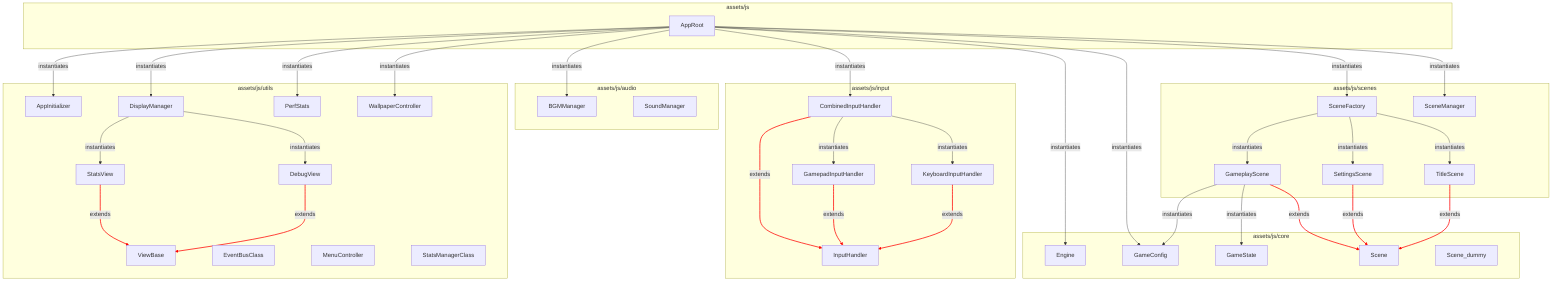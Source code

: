 %% Generated from generate_class_graph.js %%
%%{init:{"flowchart":{"ranker":"tight-tree","nodeSpacing":100,"rankSpacing":70}}}%%
flowchart TB
  subgraph cluster_0["assets/js"]
    AppRoot
  end
  subgraph cluster_1["assets/js/audio"]
    BGMManager
    SoundManager
  end
  subgraph cluster_2["assets/js/input"]
    CombinedInputHandler
    GamepadInputHandler
    InputHandler
    KeyboardInputHandler
  end
  subgraph cluster_3["assets/js/core"]
    Engine
    GameConfig
    GameState
    Scene
    Scene_dummy
  end
  subgraph cluster_4["assets/js/scenes"]
    GameplayScene
    SceneFactory
    SceneManager
    SettingsScene
    TitleScene
  end
  subgraph cluster_5["assets/js/utils"]
    AppInitializer
    ViewBase
    StatsView
    DebugView
    DisplayManager
    EventBusClass
    MenuController
    PerfStats
    StatsManagerClass
    WallpaperController
  end
  CombinedInputHandler -->|extends| InputHandler
  GamepadInputHandler -->|extends| InputHandler
  KeyboardInputHandler -->|extends| InputHandler
  GameplayScene -->|extends| Scene
  SettingsScene -->|extends| Scene
  TitleScene -->|extends| Scene
  StatsView -->|extends| ViewBase
  DebugView -->|extends| ViewBase
  AppRoot -->|instantiates| BGMManager
  AppRoot -->|instantiates| CombinedInputHandler
  AppRoot -->|instantiates| GameConfig
  AppRoot -->|instantiates| Engine
  AppRoot -->|instantiates| SceneFactory
  AppRoot -->|instantiates| SceneManager
  AppRoot -->|instantiates| PerfStats
  AppRoot -->|instantiates| DisplayManager
  AppRoot -->|instantiates| WallpaperController
  AppRoot -->|instantiates| AppInitializer
  CombinedInputHandler -->|instantiates| KeyboardInputHandler
  CombinedInputHandler -->|instantiates| GamepadInputHandler
  GameplayScene -->|instantiates| GameConfig
  GameplayScene -->|instantiates| GameState
  SceneFactory -->|instantiates| TitleScene
  SceneFactory -->|instantiates| GameplayScene
  SceneFactory -->|instantiates| SettingsScene
  DisplayManager -->|instantiates| StatsView
  DisplayManager -->|instantiates| DebugView
linkStyle 0 stroke:red,stroke-width:2px
linkStyle 1 stroke:red,stroke-width:2px
linkStyle 2 stroke:red,stroke-width:2px
linkStyle 3 stroke:red,stroke-width:2px
linkStyle 4 stroke:red,stroke-width:2px
linkStyle 5 stroke:red,stroke-width:2px
linkStyle 6 stroke:red,stroke-width:2px
linkStyle 7 stroke:red,stroke-width:2px